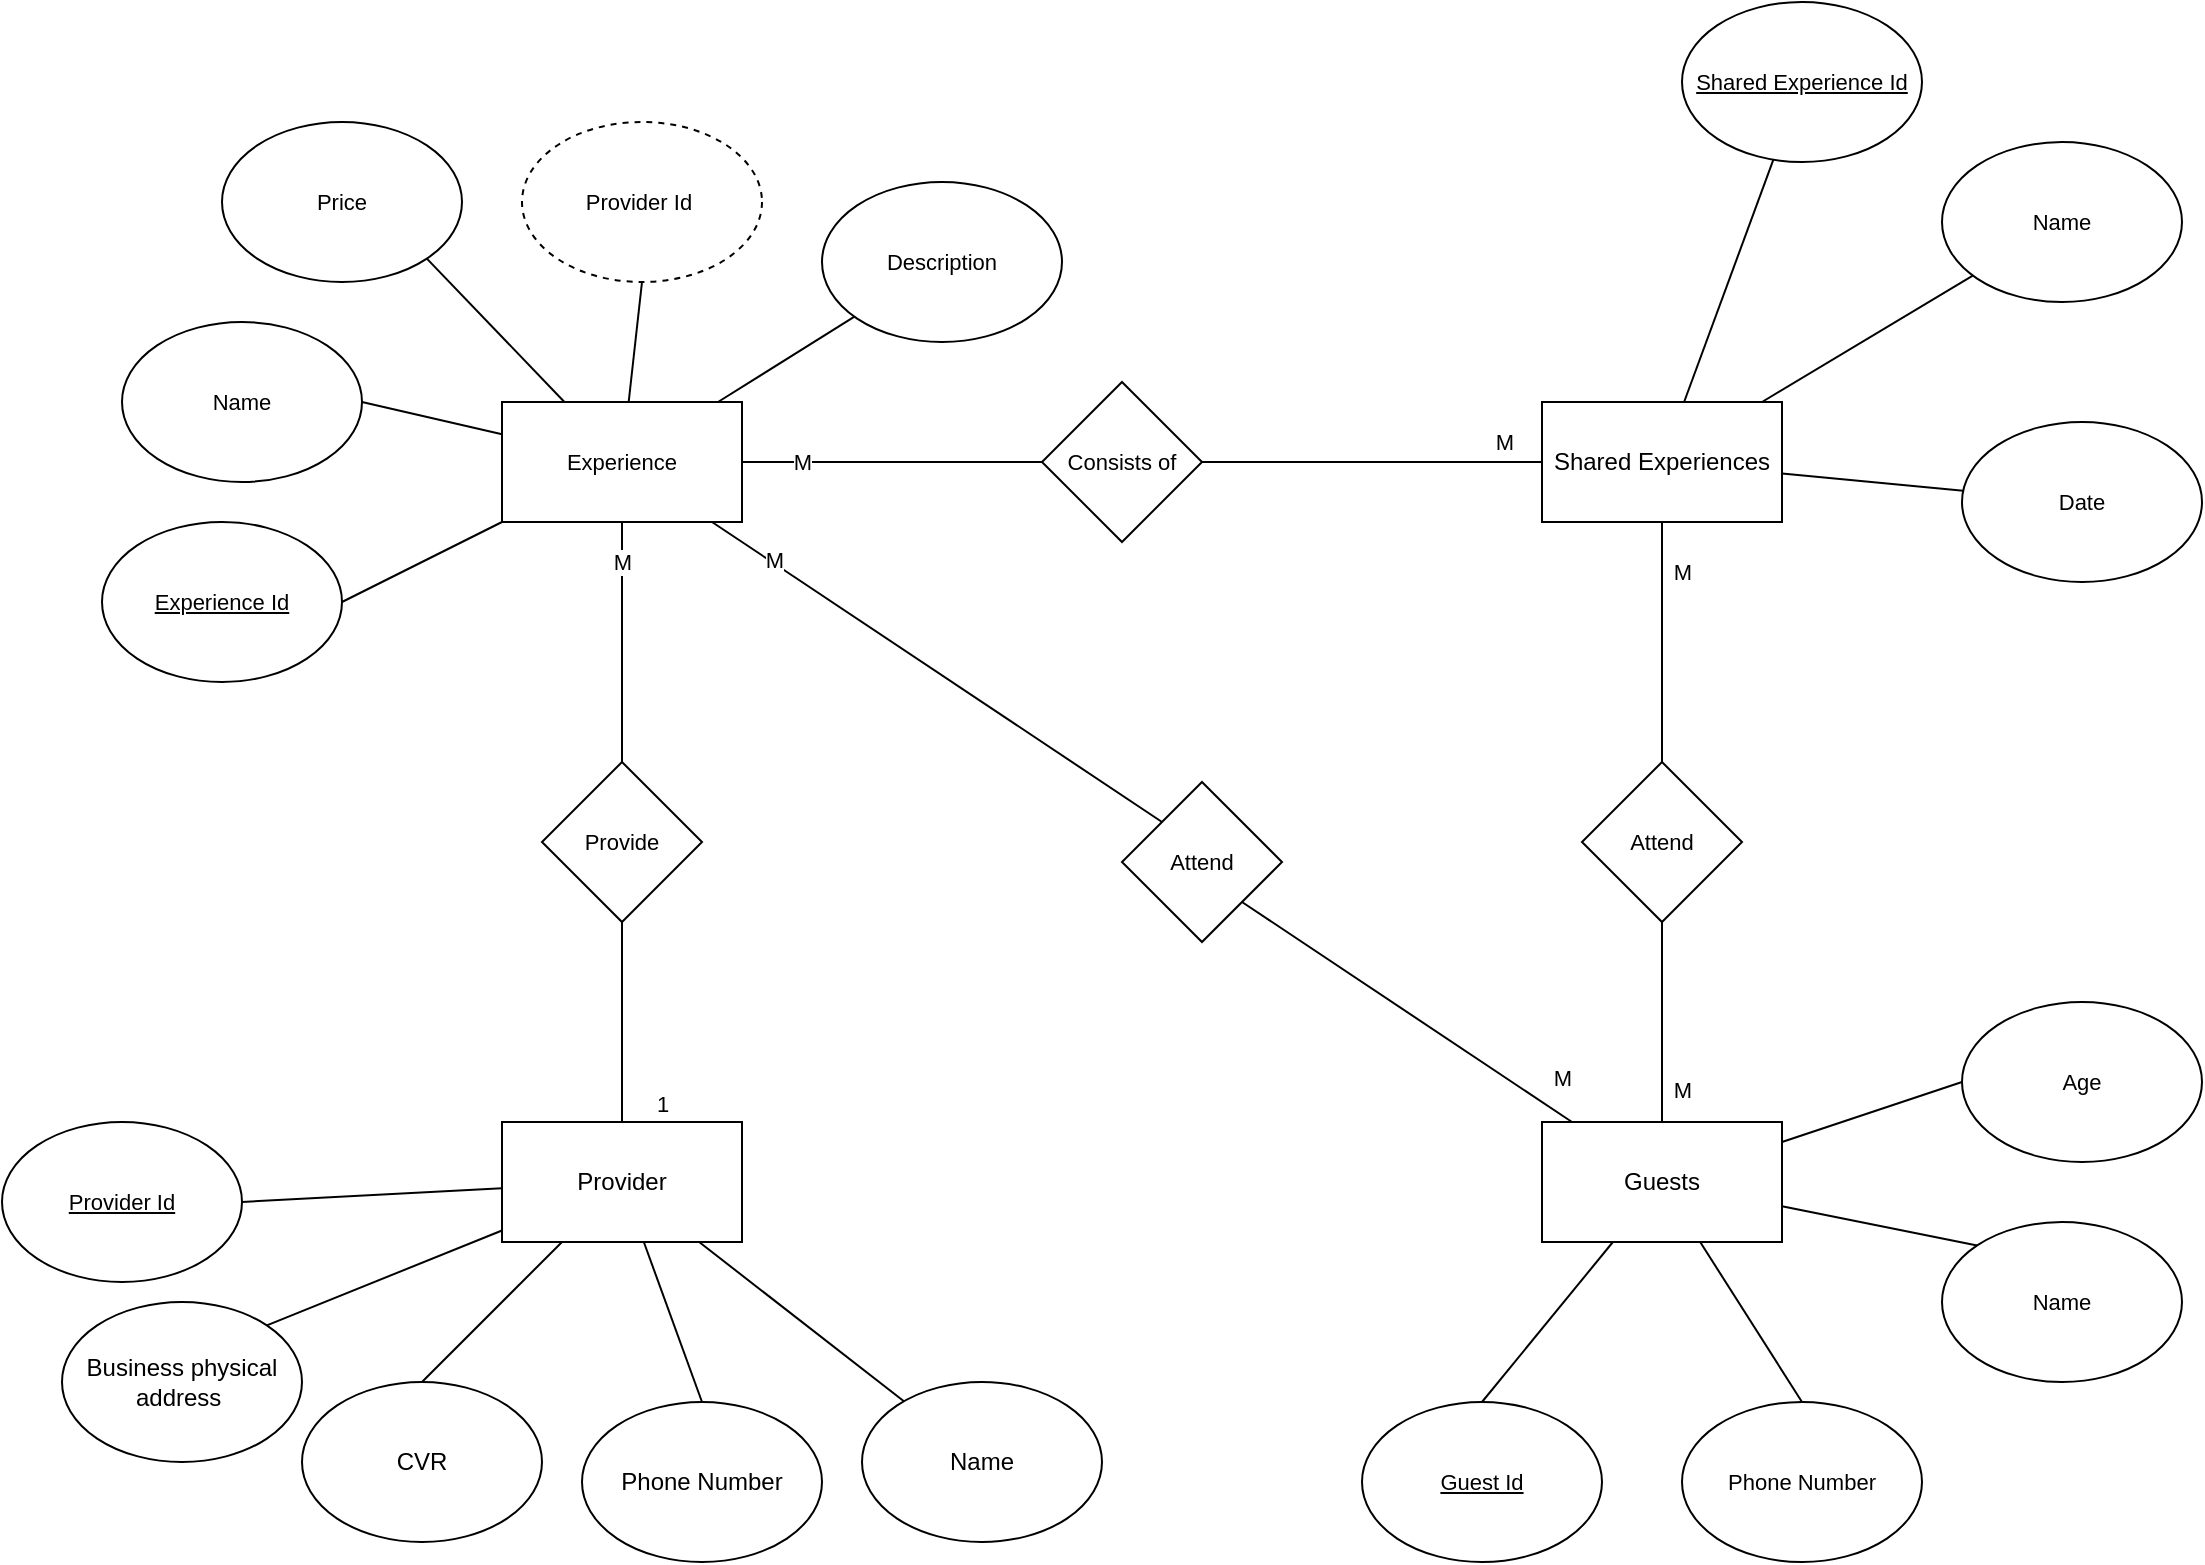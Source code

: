 <mxfile>
    <diagram id="TJqPXe8TccgJvso0ut_v" name="Page-1">
        <mxGraphModel dx="1746" dy="1851" grid="1" gridSize="10" guides="0" tooltips="1" connect="1" arrows="0" fold="1" page="1" pageScale="1" pageWidth="850" pageHeight="1100" math="0" shadow="0">
            <root>
                <mxCell id="0"/>
                <mxCell id="1" parent="0"/>
                <mxCell id="31" value="" style="group" parent="1" vertex="1" connectable="0">
                    <mxGeometry x="-150" y="460" width="410" height="220" as="geometry"/>
                </mxCell>
                <mxCell id="28" value="&lt;u&gt;Provider Id&lt;/u&gt;" style="ellipse;whiteSpace=wrap;html=1;fontFamily=Helvetica;fontSize=11;fontColor=default;labelBackgroundColor=default;container=0;" parent="31" vertex="1">
                    <mxGeometry width="120" height="80" as="geometry"/>
                </mxCell>
                <mxCell id="29" style="edgeStyle=none;shape=connector;rounded=1;html=1;entryX=1;entryY=0.5;entryDx=0;entryDy=0;strokeColor=default;align=center;verticalAlign=middle;fontFamily=Helvetica;fontSize=11;fontColor=default;labelBackgroundColor=default;endArrow=none;endFill=0;" parent="31" source="3" target="28" edge="1">
                    <mxGeometry relative="1" as="geometry"/>
                </mxCell>
                <mxCell id="11" style="edgeStyle=none;html=1;entryX=0.5;entryY=0;entryDx=0;entryDy=0;endArrow=none;endFill=0;" parent="31" source="3" target="8" edge="1">
                    <mxGeometry relative="1" as="geometry"/>
                </mxCell>
                <mxCell id="12" style="edgeStyle=none;shape=connector;rounded=1;html=1;entryX=1;entryY=0;entryDx=0;entryDy=0;strokeColor=default;align=center;verticalAlign=middle;fontFamily=Helvetica;fontSize=11;fontColor=default;labelBackgroundColor=default;endArrow=none;endFill=0;" parent="31" source="3" target="6" edge="1">
                    <mxGeometry relative="1" as="geometry"/>
                </mxCell>
                <mxCell id="13" style="edgeStyle=none;shape=connector;rounded=1;html=1;entryX=0.5;entryY=0;entryDx=0;entryDy=0;strokeColor=default;align=center;verticalAlign=middle;fontFamily=Helvetica;fontSize=11;fontColor=default;labelBackgroundColor=default;endArrow=none;endFill=0;" parent="31" source="3" target="7" edge="1">
                    <mxGeometry relative="1" as="geometry"/>
                </mxCell>
                <mxCell id="3" value="Provider" style="rounded=0;whiteSpace=wrap;html=1;container=0;" parent="31" vertex="1">
                    <mxGeometry x="250" width="120" height="60" as="geometry"/>
                </mxCell>
                <mxCell id="6" value="Business physical address&amp;nbsp;" style="ellipse;whiteSpace=wrap;html=1;container=0;" parent="31" vertex="1">
                    <mxGeometry x="30" y="90" width="120" height="80" as="geometry"/>
                </mxCell>
                <mxCell id="7" value="CVR" style="ellipse;whiteSpace=wrap;html=1;container=0;" parent="31" vertex="1">
                    <mxGeometry x="150" y="130" width="120" height="80" as="geometry"/>
                </mxCell>
                <mxCell id="8" value="Phone Number" style="ellipse;whiteSpace=wrap;html=1;container=0;" parent="31" vertex="1">
                    <mxGeometry x="290" y="140" width="120" height="80" as="geometry"/>
                </mxCell>
                <mxCell id="58" style="edgeStyle=none;shape=connector;rounded=1;html=1;entryX=0.5;entryY=1;entryDx=0;entryDy=0;strokeColor=default;align=center;verticalAlign=middle;fontFamily=Helvetica;fontSize=11;fontColor=default;labelBackgroundColor=default;endArrow=none;endFill=0;" parent="1" source="56" target="24" edge="1">
                    <mxGeometry relative="1" as="geometry"/>
                </mxCell>
                <mxCell id="118" value="M" style="edgeLabel;html=1;align=center;verticalAlign=middle;resizable=0;points=[];fontFamily=Helvetica;fontSize=11;fontColor=default;labelBackgroundColor=default;" parent="58" vertex="1" connectable="0">
                    <mxGeometry x="0.083" y="1" relative="1" as="geometry">
                        <mxPoint x="1" y="-35" as="offset"/>
                    </mxGeometry>
                </mxCell>
                <mxCell id="56" value="Provide" style="rhombus;whiteSpace=wrap;html=1;fontFamily=Helvetica;fontSize=11;fontColor=default;labelBackgroundColor=default;" parent="1" vertex="1">
                    <mxGeometry x="120" y="280" width="80" height="80" as="geometry"/>
                </mxCell>
                <mxCell id="57" style="edgeStyle=none;shape=connector;rounded=1;html=1;entryX=0.5;entryY=1;entryDx=0;entryDy=0;strokeColor=default;align=center;verticalAlign=middle;fontFamily=Helvetica;fontSize=11;fontColor=default;labelBackgroundColor=default;endArrow=none;endFill=0;" parent="1" source="3" target="56" edge="1">
                    <mxGeometry relative="1" as="geometry"/>
                </mxCell>
                <mxCell id="117" value="1" style="edgeLabel;html=1;align=center;verticalAlign=middle;resizable=0;points=[];fontFamily=Helvetica;fontSize=11;fontColor=default;labelBackgroundColor=default;" parent="57" vertex="1" connectable="0">
                    <mxGeometry x="0.005" y="-1" relative="1" as="geometry">
                        <mxPoint x="19" y="41" as="offset"/>
                    </mxGeometry>
                </mxCell>
                <mxCell id="72" style="edgeStyle=none;shape=connector;rounded=1;html=1;strokeColor=default;align=center;verticalAlign=middle;fontFamily=Helvetica;fontSize=11;fontColor=default;labelBackgroundColor=default;endArrow=none;endFill=0;" parent="1" source="71" target="24" edge="1">
                    <mxGeometry relative="1" as="geometry"/>
                </mxCell>
                <mxCell id="74" value="M" style="edgeLabel;html=1;align=center;verticalAlign=middle;resizable=0;points=[];fontFamily=Helvetica;fontSize=11;fontColor=default;labelBackgroundColor=default;" parent="72" vertex="1" connectable="0">
                    <mxGeometry x="0.46" relative="1" as="geometry">
                        <mxPoint x="-11" as="offset"/>
                    </mxGeometry>
                </mxCell>
                <mxCell id="75" style="edgeStyle=none;shape=connector;rounded=1;html=1;strokeColor=default;align=center;verticalAlign=middle;fontFamily=Helvetica;fontSize=11;fontColor=default;labelBackgroundColor=default;endArrow=none;endFill=0;" parent="1" source="71" target="4" edge="1">
                    <mxGeometry relative="1" as="geometry"/>
                </mxCell>
                <mxCell id="77" value="M" style="edgeLabel;html=1;align=center;verticalAlign=middle;resizable=0;points=[];fontFamily=Helvetica;fontSize=11;fontColor=default;labelBackgroundColor=default;container=0;" parent="75" vertex="1" connectable="0">
                    <mxGeometry x="0.38" y="5" relative="1" as="geometry">
                        <mxPoint x="33" y="-5" as="offset"/>
                    </mxGeometry>
                </mxCell>
                <mxCell id="71" value="Consists of" style="rhombus;whiteSpace=wrap;html=1;fontFamily=Helvetica;fontSize=11;fontColor=default;labelBackgroundColor=default;" parent="1" vertex="1">
                    <mxGeometry x="370" y="90" width="80" height="80" as="geometry"/>
                </mxCell>
                <mxCell id="83" value="" style="group" parent="1" vertex="1" connectable="0">
                    <mxGeometry x="530" y="400" width="420" height="280" as="geometry"/>
                </mxCell>
                <mxCell id="16" value="&lt;u&gt;Guest Id&lt;/u&gt;" style="ellipse;whiteSpace=wrap;html=1;fontFamily=Helvetica;fontSize=11;fontColor=default;labelBackgroundColor=default;container=0;" parent="83" vertex="1">
                    <mxGeometry y="200" width="120" height="80" as="geometry"/>
                </mxCell>
                <mxCell id="21" style="edgeStyle=none;shape=connector;rounded=1;html=1;entryX=0.5;entryY=0;entryDx=0;entryDy=0;strokeColor=default;align=center;verticalAlign=middle;fontFamily=Helvetica;fontSize=11;fontColor=default;labelBackgroundColor=default;endArrow=none;endFill=0;" parent="83" source="5" target="16" edge="1">
                    <mxGeometry relative="1" as="geometry"/>
                </mxCell>
                <mxCell id="15" value="Phone Number" style="ellipse;whiteSpace=wrap;html=1;fontFamily=Helvetica;fontSize=11;fontColor=default;labelBackgroundColor=default;container=0;" parent="83" vertex="1">
                    <mxGeometry x="160" y="200" width="120" height="80" as="geometry"/>
                </mxCell>
                <mxCell id="22" style="edgeStyle=none;shape=connector;rounded=1;html=1;entryX=0.5;entryY=0;entryDx=0;entryDy=0;strokeColor=default;align=center;verticalAlign=middle;fontFamily=Helvetica;fontSize=11;fontColor=default;labelBackgroundColor=default;endArrow=none;endFill=0;" parent="83" source="5" target="15" edge="1">
                    <mxGeometry relative="1" as="geometry"/>
                </mxCell>
                <mxCell id="19" style="edgeStyle=none;shape=connector;rounded=1;html=1;entryX=0;entryY=0.5;entryDx=0;entryDy=0;strokeColor=default;align=center;verticalAlign=middle;fontFamily=Helvetica;fontSize=11;fontColor=default;labelBackgroundColor=default;endArrow=none;endFill=0;" parent="83" source="5" target="18" edge="1">
                    <mxGeometry relative="1" as="geometry"/>
                </mxCell>
                <mxCell id="20" style="edgeStyle=none;shape=connector;rounded=1;html=1;entryX=0;entryY=0;entryDx=0;entryDy=0;strokeColor=default;align=center;verticalAlign=middle;fontFamily=Helvetica;fontSize=11;fontColor=default;labelBackgroundColor=default;endArrow=none;endFill=0;" parent="83" source="5" target="17" edge="1">
                    <mxGeometry relative="1" as="geometry"/>
                </mxCell>
                <mxCell id="5" value="Guests" style="rounded=0;whiteSpace=wrap;html=1;container=0;" parent="83" vertex="1">
                    <mxGeometry x="90" y="60" width="120" height="60" as="geometry"/>
                </mxCell>
                <mxCell id="17" value="Name" style="ellipse;whiteSpace=wrap;html=1;fontFamily=Helvetica;fontSize=11;fontColor=default;labelBackgroundColor=default;container=0;" parent="83" vertex="1">
                    <mxGeometry x="290" y="110" width="120" height="80" as="geometry"/>
                </mxCell>
                <mxCell id="18" value="Age" style="ellipse;whiteSpace=wrap;html=1;fontFamily=Helvetica;fontSize=11;fontColor=default;labelBackgroundColor=default;container=0;" parent="83" vertex="1">
                    <mxGeometry x="300" width="120" height="80" as="geometry"/>
                </mxCell>
                <mxCell id="125" value="M" style="edgeLabel;html=1;align=center;verticalAlign=middle;resizable=0;points=[];fontFamily=Helvetica;fontSize=11;fontColor=default;labelBackgroundColor=default;" vertex="1" connectable="0" parent="83">
                    <mxGeometry x="-330" y="40.003" as="geometry">
                        <mxPoint x="430" y="-2" as="offset"/>
                    </mxGeometry>
                </mxCell>
                <mxCell id="84" value="Attend" style="rhombus;whiteSpace=wrap;html=1;fontFamily=Helvetica;fontSize=11;fontColor=default;labelBackgroundColor=default;" parent="1" vertex="1">
                    <mxGeometry x="640" y="280" width="80" height="80" as="geometry"/>
                </mxCell>
                <mxCell id="86" style="edgeStyle=none;shape=connector;rounded=1;html=1;strokeColor=default;align=center;verticalAlign=middle;fontFamily=Helvetica;fontSize=11;fontColor=default;labelBackgroundColor=default;endArrow=none;endFill=0;" parent="1" source="5" target="84" edge="1">
                    <mxGeometry relative="1" as="geometry"/>
                </mxCell>
                <mxCell id="116" value="M" style="edgeLabel;html=1;align=center;verticalAlign=middle;resizable=0;points=[];fontFamily=Helvetica;fontSize=11;fontColor=default;labelBackgroundColor=default;" parent="86" vertex="1" connectable="0">
                    <mxGeometry x="-0.411" y="1" relative="1" as="geometry">
                        <mxPoint x="11" y="13" as="offset"/>
                    </mxGeometry>
                </mxCell>
                <mxCell id="67" style="edgeStyle=none;shape=connector;rounded=1;html=1;strokeColor=default;align=center;verticalAlign=middle;fontFamily=Helvetica;fontSize=11;fontColor=default;labelBackgroundColor=default;endArrow=none;endFill=0;" parent="1" source="4" target="66" edge="1">
                    <mxGeometry relative="1" as="geometry"/>
                </mxCell>
                <mxCell id="92" style="edgeStyle=none;shape=connector;rounded=1;html=1;strokeColor=default;align=center;verticalAlign=middle;fontFamily=Helvetica;fontSize=11;fontColor=default;labelBackgroundColor=default;endArrow=none;endFill=0;" parent="1" source="4" target="84" edge="1">
                    <mxGeometry relative="1" as="geometry"/>
                </mxCell>
                <mxCell id="119" value="M" style="edgeLabel;html=1;align=center;verticalAlign=middle;resizable=0;points=[];fontFamily=Helvetica;fontSize=11;fontColor=default;labelBackgroundColor=default;" parent="92" vertex="1" connectable="0">
                    <mxGeometry y="-1" relative="1" as="geometry">
                        <mxPoint x="11" y="-35" as="offset"/>
                    </mxGeometry>
                </mxCell>
                <mxCell id="111" style="edgeStyle=none;shape=connector;rounded=1;html=1;strokeColor=default;align=center;verticalAlign=middle;fontFamily=Helvetica;fontSize=11;fontColor=default;labelBackgroundColor=default;endArrow=none;endFill=0;" parent="1" source="4" target="110" edge="1">
                    <mxGeometry relative="1" as="geometry"/>
                </mxCell>
                <mxCell id="4" value="Shared Experiences" style="rounded=0;whiteSpace=wrap;html=1;container=0;" parent="1" vertex="1">
                    <mxGeometry x="620" y="100" width="120" height="60" as="geometry"/>
                </mxCell>
                <mxCell id="93" style="edgeStyle=none;shape=connector;rounded=1;html=1;strokeColor=default;align=center;verticalAlign=middle;fontFamily=Helvetica;fontSize=11;fontColor=default;labelBackgroundColor=default;endArrow=none;endFill=0;" parent="1" source="48" target="4" edge="1">
                    <mxGeometry relative="1" as="geometry"/>
                </mxCell>
                <mxCell id="48" value="Name" style="ellipse;whiteSpace=wrap;html=1;fontFamily=Helvetica;fontSize=11;fontColor=default;labelBackgroundColor=default;container=0;" parent="1" vertex="1">
                    <mxGeometry x="820" y="-30" width="120" height="80" as="geometry"/>
                </mxCell>
                <mxCell id="66" value="&lt;u&gt;Shared Experience Id&lt;/u&gt;" style="ellipse;whiteSpace=wrap;html=1;fontFamily=Helvetica;fontSize=11;fontColor=default;labelBackgroundColor=default;container=0;" parent="1" vertex="1">
                    <mxGeometry x="690" y="-100" width="120" height="80" as="geometry"/>
                </mxCell>
                <mxCell id="95" value="Name" style="ellipse;whiteSpace=wrap;html=1;container=0;" parent="1" vertex="1">
                    <mxGeometry x="280" y="590" width="120" height="80" as="geometry"/>
                </mxCell>
                <mxCell id="97" style="edgeStyle=none;html=1;endArrow=none;endFill=0;" parent="1" source="3" target="95" edge="1">
                    <mxGeometry relative="1" as="geometry"/>
                </mxCell>
                <mxCell id="26" style="edgeStyle=none;shape=connector;rounded=1;html=1;entryX=1;entryY=1;entryDx=0;entryDy=0;strokeColor=default;align=center;verticalAlign=middle;fontFamily=Helvetica;fontSize=11;fontColor=default;labelBackgroundColor=default;endArrow=none;endFill=0;" parent="1" source="24" target="25" edge="1">
                    <mxGeometry relative="1" as="geometry"/>
                </mxCell>
                <mxCell id="32" style="edgeStyle=none;shape=connector;rounded=1;html=1;entryX=1;entryY=0.5;entryDx=0;entryDy=0;strokeColor=default;align=center;verticalAlign=middle;fontFamily=Helvetica;fontSize=11;fontColor=default;labelBackgroundColor=default;endArrow=none;endFill=0;" parent="1" source="24" target="27" edge="1">
                    <mxGeometry relative="1" as="geometry"/>
                </mxCell>
                <mxCell id="35" style="edgeStyle=none;shape=connector;rounded=1;html=1;entryX=0.5;entryY=1;entryDx=0;entryDy=0;strokeColor=default;align=center;verticalAlign=middle;fontFamily=Helvetica;fontSize=11;fontColor=default;labelBackgroundColor=default;endArrow=none;endFill=0;" parent="1" source="24" target="33" edge="1">
                    <mxGeometry relative="1" as="geometry"/>
                </mxCell>
                <mxCell id="37" style="edgeStyle=none;shape=connector;rounded=1;html=1;entryX=1;entryY=0.5;entryDx=0;entryDy=0;strokeColor=default;align=center;verticalAlign=middle;fontFamily=Helvetica;fontSize=11;fontColor=default;labelBackgroundColor=default;endArrow=none;endFill=0;" parent="1" source="24" target="36" edge="1">
                    <mxGeometry relative="1" as="geometry"/>
                </mxCell>
                <mxCell id="24" value="Experience" style="rounded=0;whiteSpace=wrap;html=1;fontFamily=Helvetica;fontSize=11;fontColor=default;labelBackgroundColor=default;" parent="1" vertex="1">
                    <mxGeometry x="100" y="100" width="120" height="60" as="geometry"/>
                </mxCell>
                <mxCell id="25" value="Price" style="ellipse;whiteSpace=wrap;html=1;fontFamily=Helvetica;fontSize=11;fontColor=default;labelBackgroundColor=default;" parent="1" vertex="1">
                    <mxGeometry x="-40" y="-40" width="120" height="80" as="geometry"/>
                </mxCell>
                <mxCell id="27" value="Name" style="ellipse;whiteSpace=wrap;html=1;fontFamily=Helvetica;fontSize=11;fontColor=default;labelBackgroundColor=default;" parent="1" vertex="1">
                    <mxGeometry x="-90" y="60" width="120" height="80" as="geometry"/>
                </mxCell>
                <mxCell id="33" value="Provider Id&amp;nbsp;" style="ellipse;whiteSpace=wrap;html=1;fontFamily=Helvetica;fontSize=11;fontColor=default;labelBackgroundColor=default;dashed=1;" parent="1" vertex="1">
                    <mxGeometry x="110" y="-40" width="120" height="80" as="geometry"/>
                </mxCell>
                <mxCell id="36" value="&lt;u&gt;Experience Id&lt;/u&gt;" style="ellipse;whiteSpace=wrap;html=1;fontFamily=Helvetica;fontSize=11;fontColor=default;labelBackgroundColor=default;" parent="1" vertex="1">
                    <mxGeometry x="-100" y="160" width="120" height="80" as="geometry"/>
                </mxCell>
                <mxCell id="109" style="edgeStyle=none;shape=connector;rounded=1;html=1;strokeColor=default;align=center;verticalAlign=middle;fontFamily=Helvetica;fontSize=11;fontColor=default;labelBackgroundColor=default;endArrow=none;endFill=0;" parent="1" source="108" target="24" edge="1">
                    <mxGeometry relative="1" as="geometry"/>
                </mxCell>
                <mxCell id="108" value="Description" style="ellipse;whiteSpace=wrap;html=1;fontFamily=Helvetica;fontSize=11;fontColor=default;labelBackgroundColor=default;" parent="1" vertex="1">
                    <mxGeometry x="260" y="-10" width="120" height="80" as="geometry"/>
                </mxCell>
                <mxCell id="110" value="Date" style="ellipse;whiteSpace=wrap;html=1;fontFamily=Helvetica;fontSize=11;fontColor=default;labelBackgroundColor=default;container=0;" parent="1" vertex="1">
                    <mxGeometry x="830" y="110" width="120" height="80" as="geometry"/>
                </mxCell>
                <mxCell id="123" style="edgeStyle=none;html=1;exitX=1;exitY=1;exitDx=0;exitDy=0;endArrow=none;endFill=0;" edge="1" parent="1" source="122" target="5">
                    <mxGeometry relative="1" as="geometry"/>
                </mxCell>
                <mxCell id="124" style="edgeStyle=none;html=1;exitX=0;exitY=0;exitDx=0;exitDy=0;endArrow=none;endFill=0;" edge="1" parent="1" source="122" target="24">
                    <mxGeometry relative="1" as="geometry"/>
                </mxCell>
                <mxCell id="126" value="M" style="edgeLabel;html=1;align=center;verticalAlign=middle;resizable=0;points=[];" vertex="1" connectable="0" parent="124">
                    <mxGeometry x="0.735" y="-1" relative="1" as="geometry">
                        <mxPoint as="offset"/>
                    </mxGeometry>
                </mxCell>
                <mxCell id="122" value="Attend" style="rhombus;whiteSpace=wrap;html=1;fontFamily=Helvetica;fontSize=11;fontColor=default;labelBackgroundColor=default;" vertex="1" parent="1">
                    <mxGeometry x="410" y="290" width="80" height="80" as="geometry"/>
                </mxCell>
            </root>
        </mxGraphModel>
    </diagram>
</mxfile>
